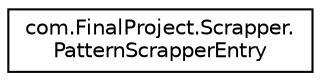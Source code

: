 digraph "Graphical Class Hierarchy"
{
 // LATEX_PDF_SIZE
  edge [fontname="Helvetica",fontsize="10",labelfontname="Helvetica",labelfontsize="10"];
  node [fontname="Helvetica",fontsize="10",shape=record];
  rankdir="LR";
  Node0 [label="com.FinalProject.Scrapper.\lPatternScrapperEntry",height=0.2,width=0.4,color="black", fillcolor="white", style="filled",URL="$classcom_1_1FinalProject_1_1Scrapper_1_1PatternScrapperEntry.html",tooltip=" "];
}

